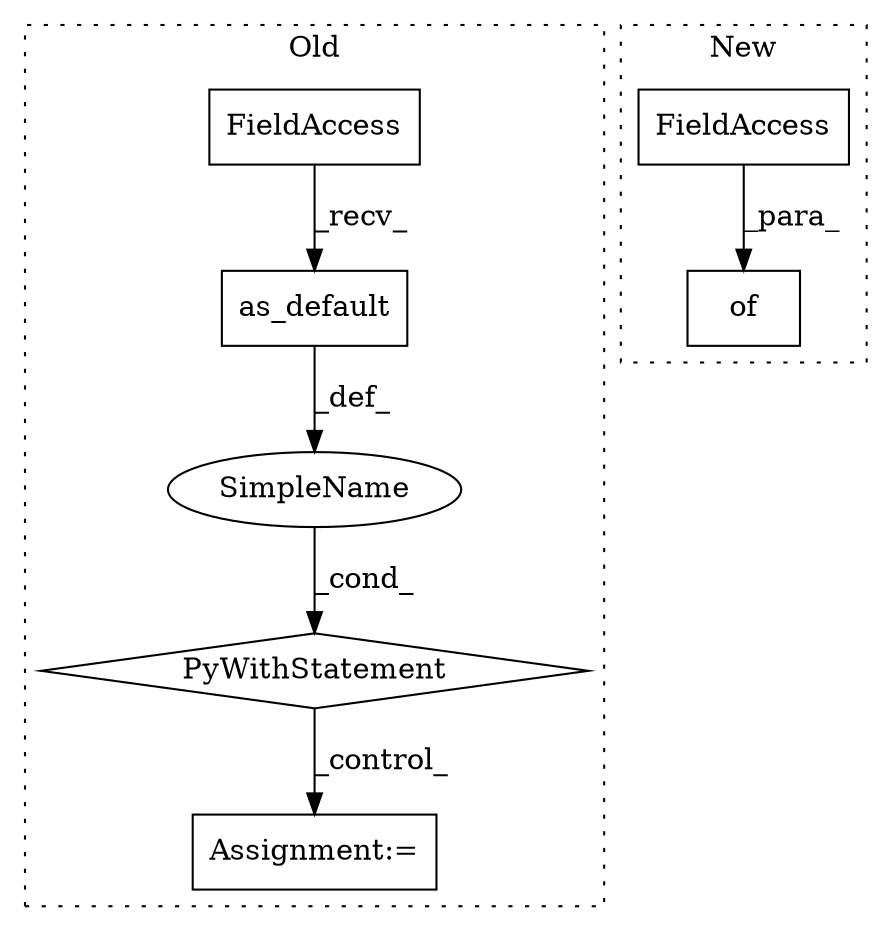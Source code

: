 digraph G {
subgraph cluster0 {
1 [label="as_default" a="32" s="15850" l="12" shape="box"];
3 [label="Assignment:=" a="7" s="15878" l="1" shape="box"];
4 [label="PyWithStatement" a="104" s="15820,15862" l="10,2" shape="diamond"];
5 [label="SimpleName" a="42" s="" l="" shape="ellipse"];
6 [label="FieldAccess" a="22" s="15830" l="19" shape="box"];
label = "Old";
style="dotted";
}
subgraph cluster1 {
2 [label="of" a="32" s="16628,16667" l="3,1" shape="box"];
7 [label="FieldAccess" a="22" s="16631" l="28" shape="box"];
label = "New";
style="dotted";
}
1 -> 5 [label="_def_"];
4 -> 3 [label="_control_"];
5 -> 4 [label="_cond_"];
6 -> 1 [label="_recv_"];
7 -> 2 [label="_para_"];
}